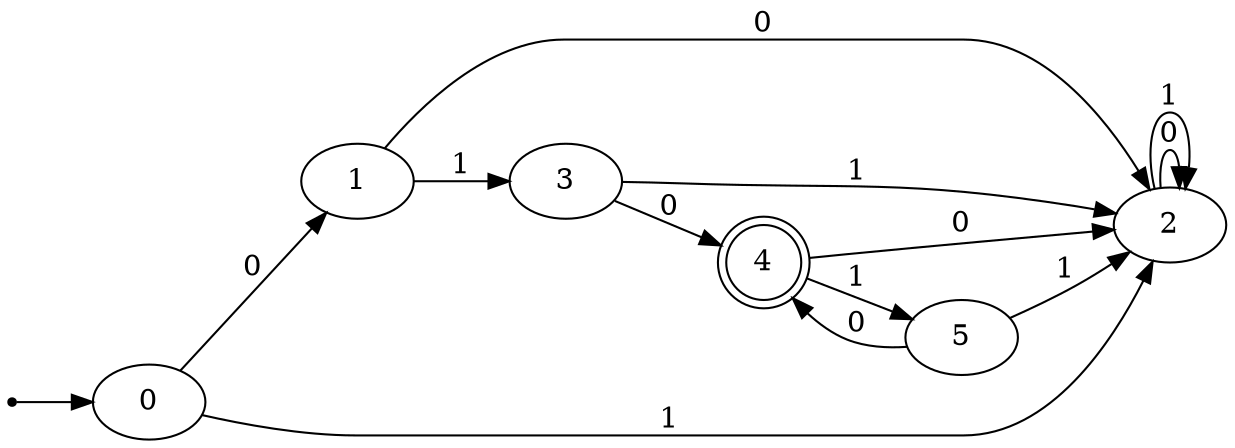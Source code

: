 digraph{
rankdir=LR;
inic[shape=point];
inic->0;
0->1 [label="0"];
0->2 [label="1"];
1->2 [label="0"];
1->3 [label="1"];
2->2 [label="0"];
2->2 [label="1"];
3->4 [label="0"];
3->2 [label="1"];
4->2 [label="0"];
4->5 [label="1"];
5->4 [label="0"];
5->2 [label="1"];
4[shape=doublecircle];
}